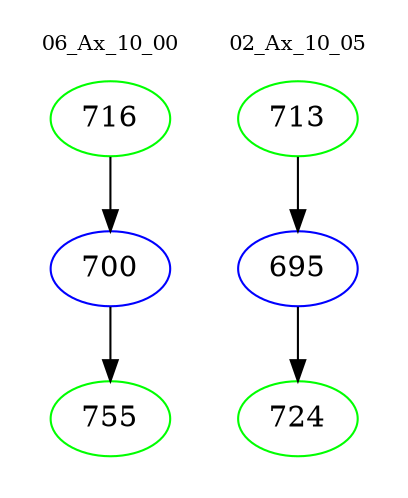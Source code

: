 digraph{
subgraph cluster_0 {
color = white
label = "06_Ax_10_00";
fontsize=10;
T0_716 [label="716", color="green"]
T0_716 -> T0_700 [color="black"]
T0_700 [label="700", color="blue"]
T0_700 -> T0_755 [color="black"]
T0_755 [label="755", color="green"]
}
subgraph cluster_1 {
color = white
label = "02_Ax_10_05";
fontsize=10;
T1_713 [label="713", color="green"]
T1_713 -> T1_695 [color="black"]
T1_695 [label="695", color="blue"]
T1_695 -> T1_724 [color="black"]
T1_724 [label="724", color="green"]
}
}
